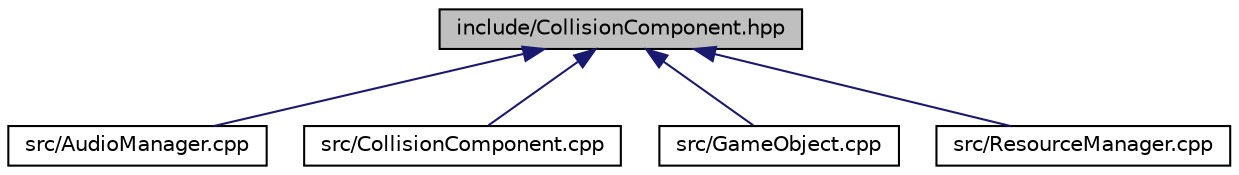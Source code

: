 digraph "include/CollisionComponent.hpp"
{
  edge [fontname="Helvetica",fontsize="10",labelfontname="Helvetica",labelfontsize="10"];
  node [fontname="Helvetica",fontsize="10",shape=record];
  Node8 [label="include/CollisionComponent.hpp",height=0.2,width=0.4,color="black", fillcolor="grey75", style="filled", fontcolor="black"];
  Node8 -> Node9 [dir="back",color="midnightblue",fontsize="10",style="solid",fontname="Helvetica"];
  Node9 [label="src/AudioManager.cpp",height=0.2,width=0.4,color="black", fillcolor="white", style="filled",URL="$AudioManager_8cpp.html"];
  Node8 -> Node10 [dir="back",color="midnightblue",fontsize="10",style="solid",fontname="Helvetica"];
  Node10 [label="src/CollisionComponent.cpp",height=0.2,width=0.4,color="black", fillcolor="white", style="filled",URL="$CollisionComponent_8cpp.html"];
  Node8 -> Node11 [dir="back",color="midnightblue",fontsize="10",style="solid",fontname="Helvetica"];
  Node11 [label="src/GameObject.cpp",height=0.2,width=0.4,color="black", fillcolor="white", style="filled",URL="$GameObject_8cpp.html"];
  Node8 -> Node12 [dir="back",color="midnightblue",fontsize="10",style="solid",fontname="Helvetica"];
  Node12 [label="src/ResourceManager.cpp",height=0.2,width=0.4,color="black", fillcolor="white", style="filled",URL="$ResourceManager_8cpp.html"];
}
